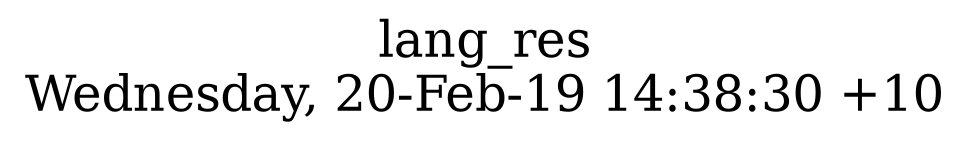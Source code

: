digraph G {
fontsize="24";
label="lang_res\nWednesday, 20-Feb-19 14:38:30 +10";
nojustify=true;
ordering=out;
rankdir=LR;
size="30";
}
